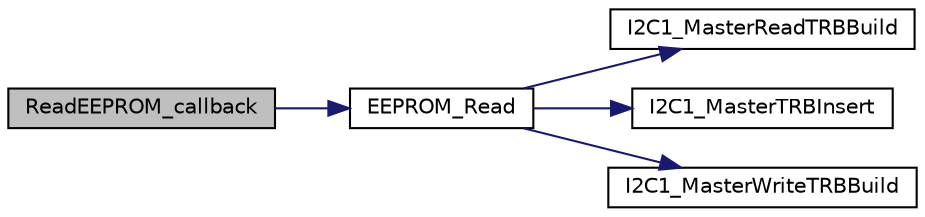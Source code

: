 digraph "ReadEEPROM_callback"
{
 // LATEX_PDF_SIZE
  edge [fontname="Helvetica",fontsize="10",labelfontname="Helvetica",labelfontsize="10"];
  node [fontname="Helvetica",fontsize="10",shape=record];
  rankdir="LR";
  Node1 [label="ReadEEPROM_callback",height=0.2,width=0.4,color="black", fillcolor="grey75", style="filled", fontcolor="black",tooltip=" "];
  Node1 -> Node2 [color="midnightblue",fontsize="10",style="solid",fontname="Helvetica"];
  Node2 [label="EEPROM_Read",height=0.2,width=0.4,color="black", fillcolor="white", style="filled",URL="$_e_e_p_r_o_m__driver_8c.html#a4a7ac4599f03f90076d31e960e3b5d7f",tooltip=" "];
  Node2 -> Node3 [color="midnightblue",fontsize="10",style="solid",fontname="Helvetica"];
  Node3 [label="I2C1_MasterReadTRBBuild",height=0.2,width=0.4,color="black", fillcolor="white", style="filled",URL="$i2c1_8c.html#a92070148034b505be5339108b9f449d0",tooltip=" "];
  Node2 -> Node4 [color="midnightblue",fontsize="10",style="solid",fontname="Helvetica"];
  Node4 [label="I2C1_MasterTRBInsert",height=0.2,width=0.4,color="black", fillcolor="white", style="filled",URL="$i2c1_8c.html#a860d0c61c4bfa0434f345692cd277328",tooltip=" "];
  Node2 -> Node5 [color="midnightblue",fontsize="10",style="solid",fontname="Helvetica"];
  Node5 [label="I2C1_MasterWriteTRBBuild",height=0.2,width=0.4,color="black", fillcolor="white", style="filled",URL="$i2c1_8c.html#a0ec0129336e0fcb629eeb55210707c2d",tooltip=" "];
}
